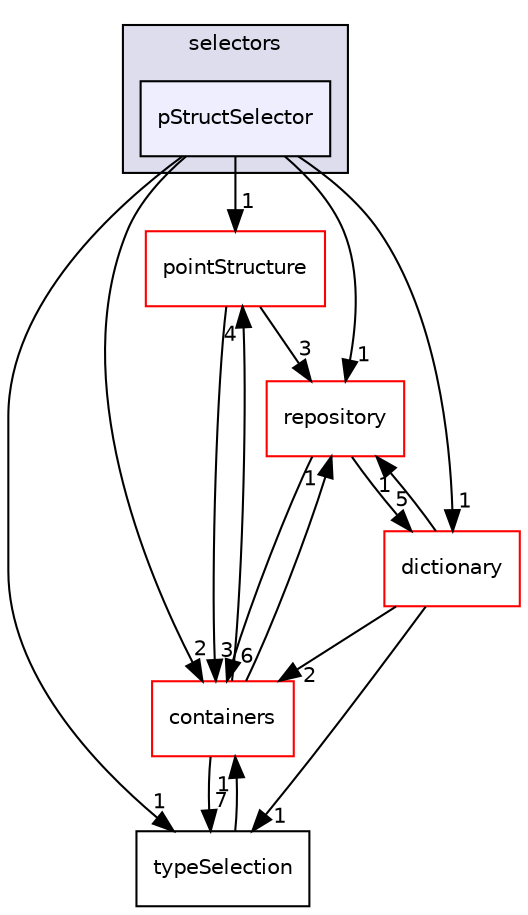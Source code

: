 digraph "src/phasicFlow/structuredData/pointStructure/selectors/pStructSelector" {
  compound=true
  node [ fontsize="10", fontname="Helvetica"];
  edge [ labelfontsize="10", labelfontname="Helvetica"];
  subgraph clusterdir_5063638124a544f0632771a0f8d28fb6 {
    graph [ bgcolor="#ddddee", pencolor="black", label="selectors" fontname="Helvetica", fontsize="10", URL="dir_5063638124a544f0632771a0f8d28fb6.html"]
  dir_76dfacc83ecf8edeedc0782b54ac44a8 [shape=box, label="pStructSelector", style="filled", fillcolor="#eeeeff", pencolor="black", URL="dir_76dfacc83ecf8edeedc0782b54ac44a8.html"];
  }
  dir_ab1bedec1dabb2ed23fd7ef97be7faaf [shape=box label="pointStructure" fillcolor="white" style="filled" color="red" URL="dir_ab1bedec1dabb2ed23fd7ef97be7faaf.html"];
  dir_8a09dd5b7fce343a5c545316ddba4e1b [shape=box label="repository" fillcolor="white" style="filled" color="red" URL="dir_8a09dd5b7fce343a5c545316ddba4e1b.html"];
  dir_4419dd78bee2bde1362d842a02bd0463 [shape=box label="typeSelection" URL="dir_4419dd78bee2bde1362d842a02bd0463.html"];
  dir_74a3bd5d559eb2469f344a26dc365ad0 [shape=box label="containers" fillcolor="white" style="filled" color="red" URL="dir_74a3bd5d559eb2469f344a26dc365ad0.html"];
  dir_1220c712ed5f98fd84ba71b4848374db [shape=box label="dictionary" fillcolor="white" style="filled" color="red" URL="dir_1220c712ed5f98fd84ba71b4848374db.html"];
  dir_ab1bedec1dabb2ed23fd7ef97be7faaf->dir_8a09dd5b7fce343a5c545316ddba4e1b [headlabel="3", labeldistance=1.5 headhref="dir_000163_000124.html"];
  dir_ab1bedec1dabb2ed23fd7ef97be7faaf->dir_74a3bd5d559eb2469f344a26dc365ad0 [headlabel="3", labeldistance=1.5 headhref="dir_000163_000084.html"];
  dir_8a09dd5b7fce343a5c545316ddba4e1b->dir_74a3bd5d559eb2469f344a26dc365ad0 [headlabel="6", labeldistance=1.5 headhref="dir_000124_000084.html"];
  dir_8a09dd5b7fce343a5c545316ddba4e1b->dir_1220c712ed5f98fd84ba71b4848374db [headlabel="5", labeldistance=1.5 headhref="dir_000124_000112.html"];
  dir_76dfacc83ecf8edeedc0782b54ac44a8->dir_ab1bedec1dabb2ed23fd7ef97be7faaf [headlabel="1", labeldistance=1.5 headhref="dir_000166_000163.html"];
  dir_76dfacc83ecf8edeedc0782b54ac44a8->dir_8a09dd5b7fce343a5c545316ddba4e1b [headlabel="1", labeldistance=1.5 headhref="dir_000166_000124.html"];
  dir_76dfacc83ecf8edeedc0782b54ac44a8->dir_4419dd78bee2bde1362d842a02bd0463 [headlabel="1", labeldistance=1.5 headhref="dir_000166_000179.html"];
  dir_76dfacc83ecf8edeedc0782b54ac44a8->dir_74a3bd5d559eb2469f344a26dc365ad0 [headlabel="2", labeldistance=1.5 headhref="dir_000166_000084.html"];
  dir_76dfacc83ecf8edeedc0782b54ac44a8->dir_1220c712ed5f98fd84ba71b4848374db [headlabel="1", labeldistance=1.5 headhref="dir_000166_000112.html"];
  dir_4419dd78bee2bde1362d842a02bd0463->dir_74a3bd5d559eb2469f344a26dc365ad0 [headlabel="1", labeldistance=1.5 headhref="dir_000179_000084.html"];
  dir_74a3bd5d559eb2469f344a26dc365ad0->dir_ab1bedec1dabb2ed23fd7ef97be7faaf [headlabel="4", labeldistance=1.5 headhref="dir_000084_000163.html"];
  dir_74a3bd5d559eb2469f344a26dc365ad0->dir_8a09dd5b7fce343a5c545316ddba4e1b [headlabel="1", labeldistance=1.5 headhref="dir_000084_000124.html"];
  dir_74a3bd5d559eb2469f344a26dc365ad0->dir_4419dd78bee2bde1362d842a02bd0463 [headlabel="7", labeldistance=1.5 headhref="dir_000084_000179.html"];
  dir_1220c712ed5f98fd84ba71b4848374db->dir_8a09dd5b7fce343a5c545316ddba4e1b [headlabel="1", labeldistance=1.5 headhref="dir_000112_000124.html"];
  dir_1220c712ed5f98fd84ba71b4848374db->dir_4419dd78bee2bde1362d842a02bd0463 [headlabel="1", labeldistance=1.5 headhref="dir_000112_000179.html"];
  dir_1220c712ed5f98fd84ba71b4848374db->dir_74a3bd5d559eb2469f344a26dc365ad0 [headlabel="2", labeldistance=1.5 headhref="dir_000112_000084.html"];
}
